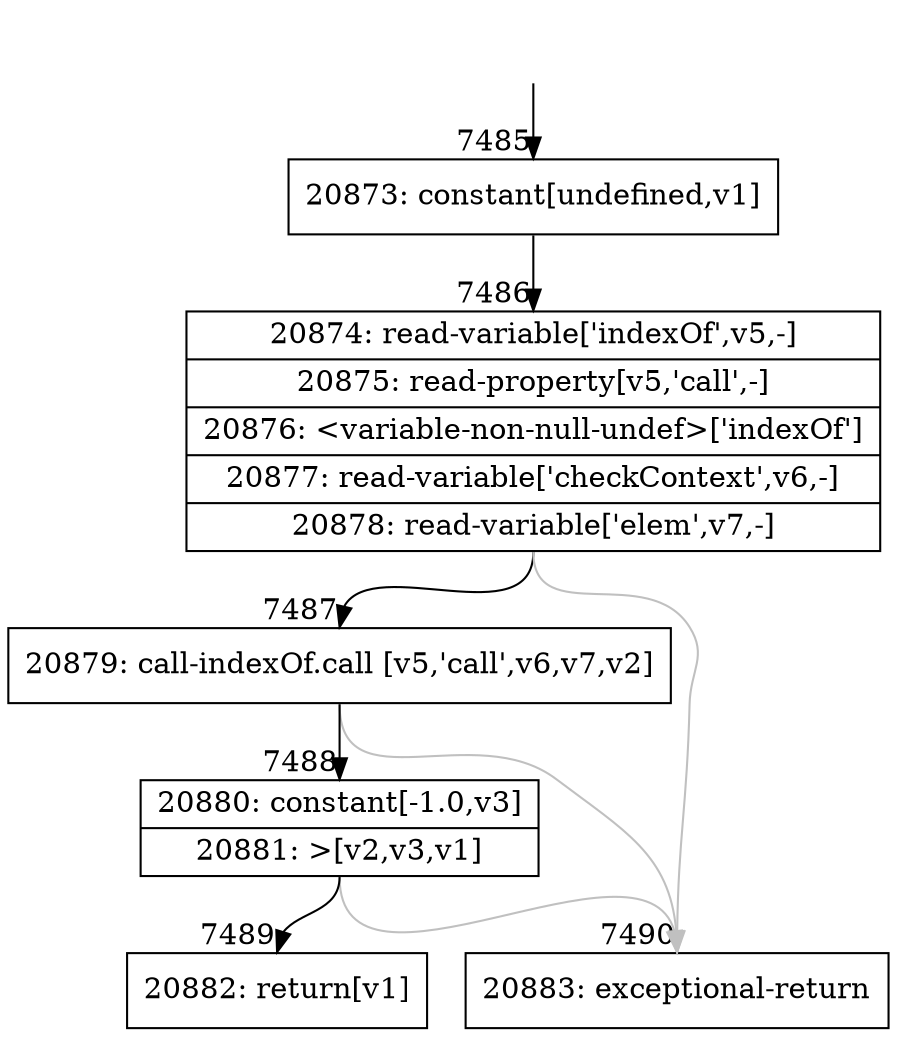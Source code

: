 digraph {
rankdir="TD"
BB_entry574[shape=none,label=""];
BB_entry574 -> BB7485 [tailport=s, headport=n, headlabel="    7485"]
BB7485 [shape=record label="{20873: constant[undefined,v1]}" ] 
BB7485 -> BB7486 [tailport=s, headport=n, headlabel="      7486"]
BB7486 [shape=record label="{20874: read-variable['indexOf',v5,-]|20875: read-property[v5,'call',-]|20876: \<variable-non-null-undef\>['indexOf']|20877: read-variable['checkContext',v6,-]|20878: read-variable['elem',v7,-]}" ] 
BB7486 -> BB7487 [tailport=s, headport=n, headlabel="      7487"]
BB7486 -> BB7490 [tailport=s, headport=n, color=gray, headlabel="      7490"]
BB7487 [shape=record label="{20879: call-indexOf.call [v5,'call',v6,v7,v2]}" ] 
BB7487 -> BB7488 [tailport=s, headport=n, headlabel="      7488"]
BB7487 -> BB7490 [tailport=s, headport=n, color=gray]
BB7488 [shape=record label="{20880: constant[-1.0,v3]|20881: \>[v2,v3,v1]}" ] 
BB7488 -> BB7489 [tailport=s, headport=n, headlabel="      7489"]
BB7488 -> BB7490 [tailport=s, headport=n, color=gray]
BB7489 [shape=record label="{20882: return[v1]}" ] 
BB7490 [shape=record label="{20883: exceptional-return}" ] 
//#$~ 5953
}
